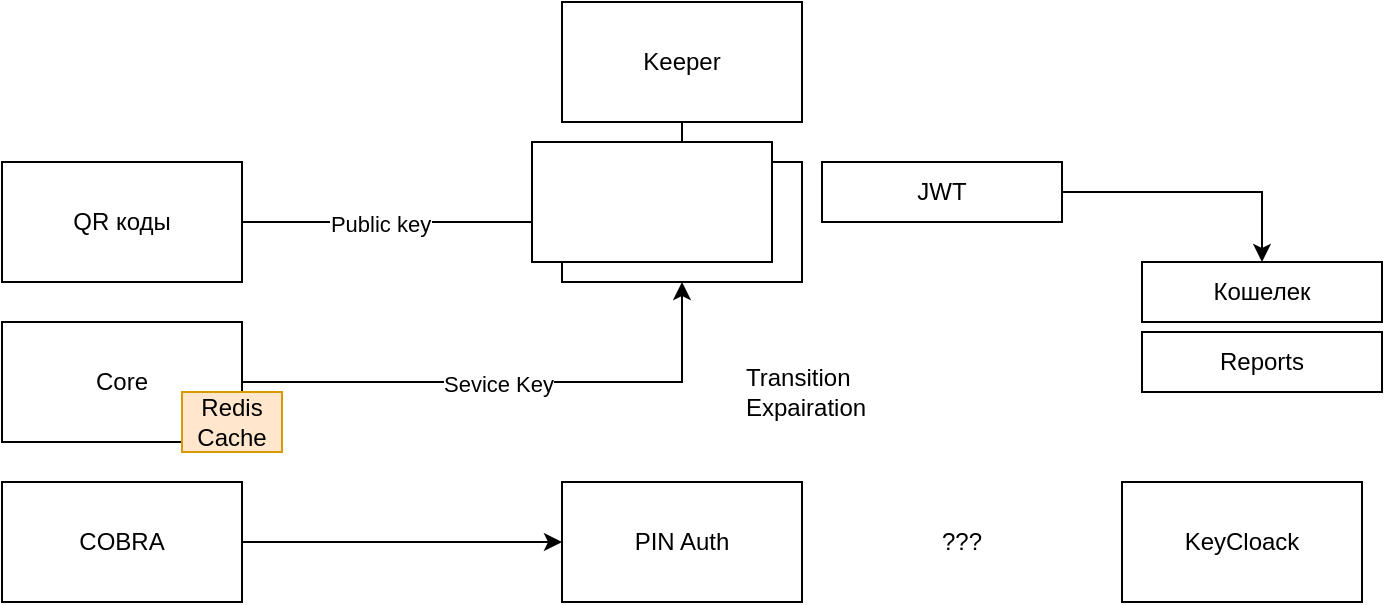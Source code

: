 <mxfile version="25.0.3">
  <diagram name="Page-1" id="3BOUyJoMABqQ_jSt6TPa">
    <mxGraphModel dx="1094" dy="671" grid="1" gridSize="10" guides="1" tooltips="1" connect="1" arrows="1" fold="1" page="1" pageScale="1" pageWidth="850" pageHeight="1100" math="0" shadow="0">
      <root>
        <mxCell id="0" />
        <mxCell id="1" parent="0" />
        <mxCell id="WMo00jjhUolIUe1Bqgja-9" value="" style="edgeStyle=orthogonalEdgeStyle;rounded=0;orthogonalLoop=1;jettySize=auto;html=1;" edge="1" parent="1" source="WMo00jjhUolIUe1Bqgja-1" target="WMo00jjhUolIUe1Bqgja-8">
          <mxGeometry relative="1" as="geometry" />
        </mxCell>
        <mxCell id="WMo00jjhUolIUe1Bqgja-1" value="JWT" style="rounded=0;whiteSpace=wrap;html=1;" vertex="1" parent="1">
          <mxGeometry x="450" y="90" width="120" height="30" as="geometry" />
        </mxCell>
        <mxCell id="WMo00jjhUolIUe1Bqgja-2" value="Tokens" style="rounded=0;whiteSpace=wrap;html=1;" vertex="1" parent="1">
          <mxGeometry x="320" y="90" width="120" height="60" as="geometry" />
        </mxCell>
        <mxCell id="WMo00jjhUolIUe1Bqgja-4" value="" style="edgeStyle=orthogonalEdgeStyle;rounded=0;orthogonalLoop=1;jettySize=auto;html=1;" edge="1" parent="1" source="WMo00jjhUolIUe1Bqgja-3" target="WMo00jjhUolIUe1Bqgja-2">
          <mxGeometry relative="1" as="geometry" />
        </mxCell>
        <mxCell id="WMo00jjhUolIUe1Bqgja-20" value="Public key" style="edgeLabel;html=1;align=center;verticalAlign=middle;resizable=0;points=[];" vertex="1" connectable="0" parent="WMo00jjhUolIUe1Bqgja-4">
          <mxGeometry x="-0.146" y="-1" relative="1" as="geometry">
            <mxPoint as="offset" />
          </mxGeometry>
        </mxCell>
        <mxCell id="WMo00jjhUolIUe1Bqgja-3" value="QR коды" style="rounded=0;whiteSpace=wrap;html=1;" vertex="1" parent="1">
          <mxGeometry x="40" y="90" width="120" height="60" as="geometry" />
        </mxCell>
        <mxCell id="WMo00jjhUolIUe1Bqgja-7" value="" style="edgeStyle=orthogonalEdgeStyle;rounded=0;orthogonalLoop=1;jettySize=auto;html=1;entryX=0.5;entryY=1;entryDx=0;entryDy=0;" edge="1" parent="1" source="WMo00jjhUolIUe1Bqgja-5" target="WMo00jjhUolIUe1Bqgja-2">
          <mxGeometry relative="1" as="geometry">
            <mxPoint x="360" y="200" as="targetPoint" />
          </mxGeometry>
        </mxCell>
        <mxCell id="WMo00jjhUolIUe1Bqgja-13" value="Sevice Key" style="edgeLabel;html=1;align=center;verticalAlign=middle;resizable=0;points=[];" vertex="1" connectable="0" parent="WMo00jjhUolIUe1Bqgja-7">
          <mxGeometry x="-0.052" y="-1" relative="1" as="geometry">
            <mxPoint as="offset" />
          </mxGeometry>
        </mxCell>
        <mxCell id="WMo00jjhUolIUe1Bqgja-5" value="Core" style="rounded=0;whiteSpace=wrap;html=1;" vertex="1" parent="1">
          <mxGeometry x="40" y="170" width="120" height="60" as="geometry" />
        </mxCell>
        <mxCell id="WMo00jjhUolIUe1Bqgja-8" value="Кошелек" style="rounded=0;whiteSpace=wrap;html=1;" vertex="1" parent="1">
          <mxGeometry x="610" y="140" width="120" height="30" as="geometry" />
        </mxCell>
        <mxCell id="WMo00jjhUolIUe1Bqgja-10" value="Reports" style="rounded=0;whiteSpace=wrap;html=1;" vertex="1" parent="1">
          <mxGeometry x="610" y="175" width="120" height="30" as="geometry" />
        </mxCell>
        <mxCell id="WMo00jjhUolIUe1Bqgja-11" value="KeyCloack" style="rounded=0;whiteSpace=wrap;html=1;" vertex="1" parent="1">
          <mxGeometry x="600" y="250" width="120" height="60" as="geometry" />
        </mxCell>
        <mxCell id="WMo00jjhUolIUe1Bqgja-16" value="" style="edgeStyle=orthogonalEdgeStyle;rounded=0;orthogonalLoop=1;jettySize=auto;html=1;" edge="1" parent="1" source="WMo00jjhUolIUe1Bqgja-12" target="WMo00jjhUolIUe1Bqgja-15">
          <mxGeometry relative="1" as="geometry" />
        </mxCell>
        <mxCell id="WMo00jjhUolIUe1Bqgja-12" value="COBRA" style="rounded=0;whiteSpace=wrap;html=1;" vertex="1" parent="1">
          <mxGeometry x="40" y="250" width="120" height="60" as="geometry" />
        </mxCell>
        <mxCell id="WMo00jjhUolIUe1Bqgja-14" value="Transition&lt;br&gt;Expairation" style="text;html=1;align=left;verticalAlign=middle;whiteSpace=wrap;rounded=0;" vertex="1" parent="1">
          <mxGeometry x="410" y="190" width="120" height="30" as="geometry" />
        </mxCell>
        <mxCell id="WMo00jjhUolIUe1Bqgja-15" value="PIN Auth" style="whiteSpace=wrap;html=1;rounded=0;" vertex="1" parent="1">
          <mxGeometry x="320" y="250" width="120" height="60" as="geometry" />
        </mxCell>
        <mxCell id="WMo00jjhUolIUe1Bqgja-19" value="" style="edgeStyle=orthogonalEdgeStyle;rounded=0;orthogonalLoop=1;jettySize=auto;html=1;entryX=0.5;entryY=0;entryDx=0;entryDy=0;" edge="1" parent="1" source="WMo00jjhUolIUe1Bqgja-17" target="WMo00jjhUolIUe1Bqgja-2">
          <mxGeometry relative="1" as="geometry">
            <mxPoint x="570" y="150" as="targetPoint" />
          </mxGeometry>
        </mxCell>
        <mxCell id="WMo00jjhUolIUe1Bqgja-17" value="Keeper" style="rounded=0;whiteSpace=wrap;html=1;" vertex="1" parent="1">
          <mxGeometry x="320" y="10" width="120" height="60" as="geometry" />
        </mxCell>
        <mxCell id="WMo00jjhUolIUe1Bqgja-21" value="Redis&lt;br&gt;Cache" style="rounded=0;whiteSpace=wrap;html=1;fillColor=#ffe6cc;strokeColor=#d79b00;" vertex="1" parent="1">
          <mxGeometry x="130" y="205" width="50" height="30" as="geometry" />
        </mxCell>
        <mxCell id="WMo00jjhUolIUe1Bqgja-22" value="???" style="text;html=1;align=center;verticalAlign=middle;whiteSpace=wrap;rounded=0;" vertex="1" parent="1">
          <mxGeometry x="490" y="265" width="60" height="30" as="geometry" />
        </mxCell>
        <mxCell id="WMo00jjhUolIUe1Bqgja-23" value="" style="rounded=0;whiteSpace=wrap;html=1;" vertex="1" parent="1">
          <mxGeometry x="305" y="80" width="120" height="60" as="geometry" />
        </mxCell>
      </root>
    </mxGraphModel>
  </diagram>
</mxfile>
